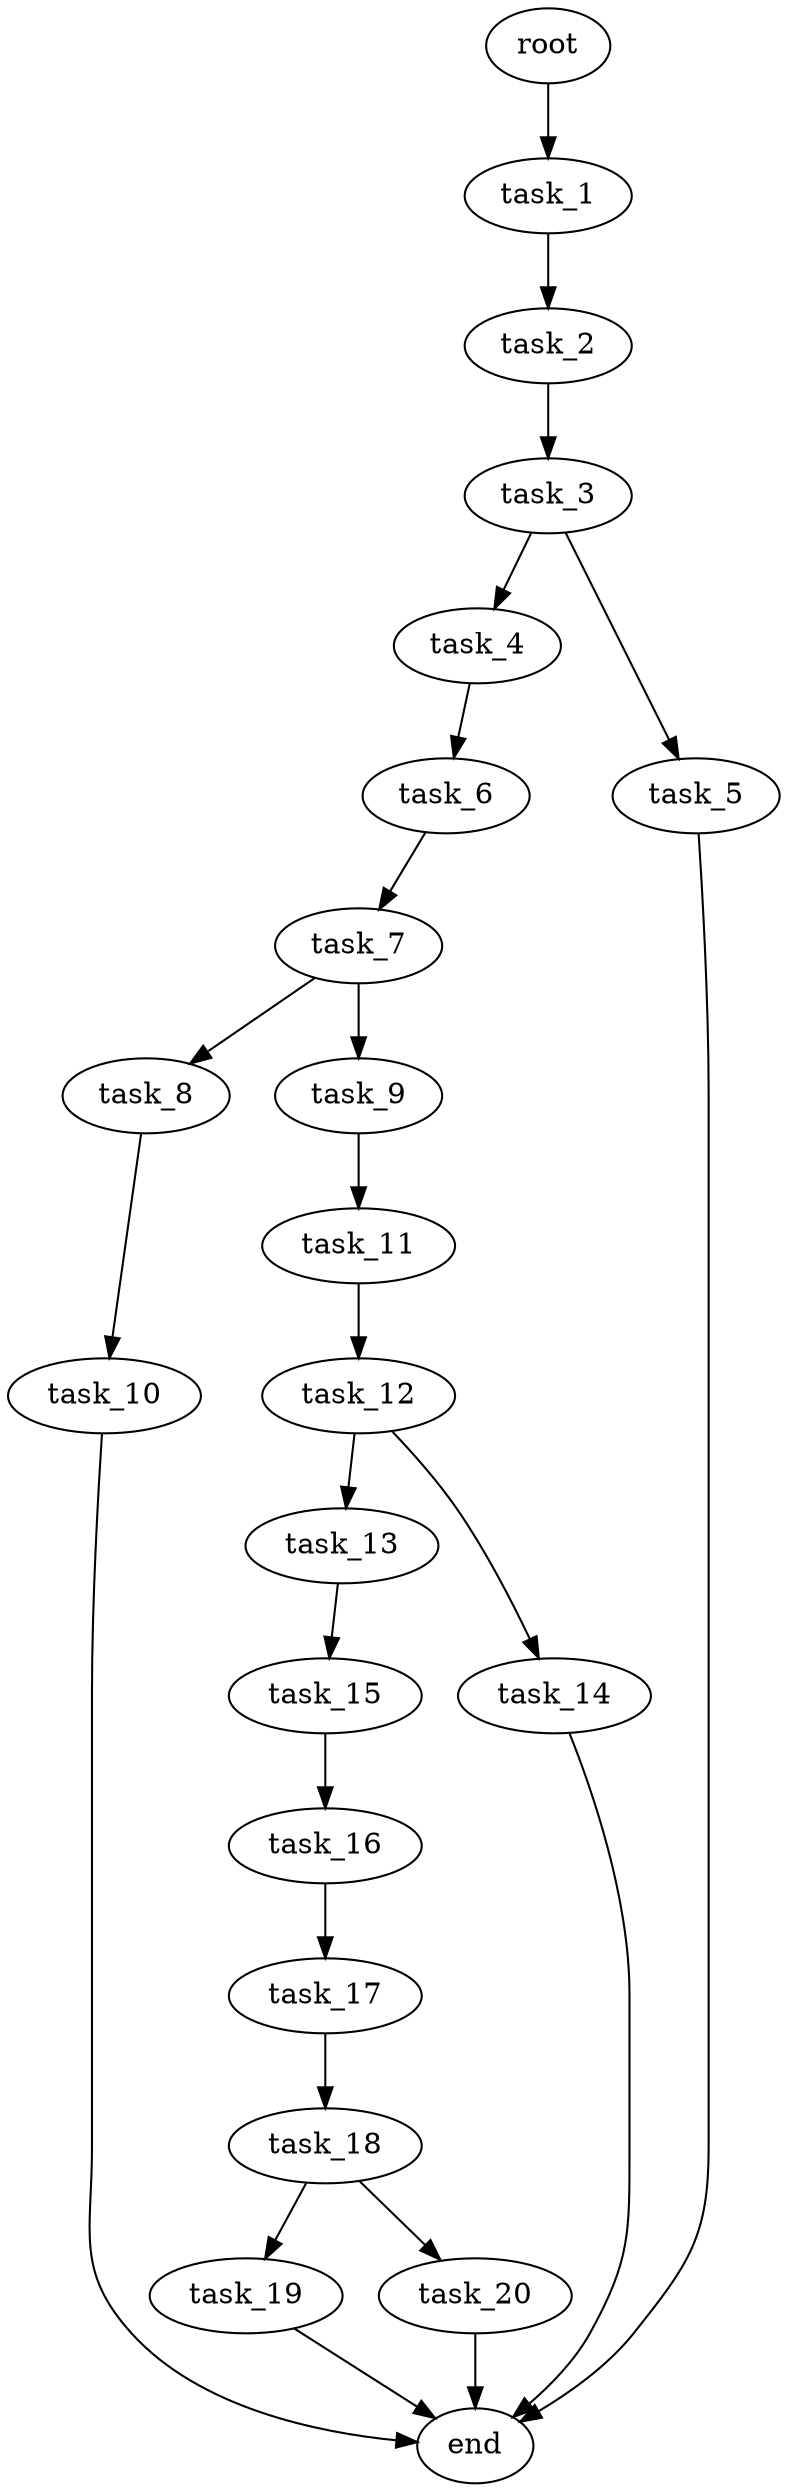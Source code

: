 digraph G {
  root [size="0.000000e+00"];
  task_1 [size="7.564675e+09"];
  task_2 [size="6.254462e+09"];
  task_3 [size="7.600145e+09"];
  task_4 [size="2.036379e+09"];
  task_5 [size="5.492647e+09"];
  task_6 [size="9.276800e+09"];
  task_7 [size="4.381723e+09"];
  task_8 [size="6.982802e+09"];
  task_9 [size="1.215139e+09"];
  task_10 [size="9.731495e+09"];
  task_11 [size="6.089108e+09"];
  task_12 [size="2.393735e+09"];
  task_13 [size="1.584623e+09"];
  task_14 [size="5.508839e+09"];
  task_15 [size="5.522962e+09"];
  task_16 [size="9.329988e+08"];
  task_17 [size="9.922579e+09"];
  task_18 [size="9.129386e+09"];
  task_19 [size="4.615017e+09"];
  task_20 [size="1.175544e+09"];
  end [size="0.000000e+00"];

  root -> task_1 [size="1.000000e-12"];
  task_1 -> task_2 [size="6.254462e+08"];
  task_2 -> task_3 [size="7.600145e+08"];
  task_3 -> task_4 [size="2.036379e+08"];
  task_3 -> task_5 [size="5.492647e+08"];
  task_4 -> task_6 [size="9.276800e+08"];
  task_5 -> end [size="1.000000e-12"];
  task_6 -> task_7 [size="4.381723e+08"];
  task_7 -> task_8 [size="6.982802e+08"];
  task_7 -> task_9 [size="1.215139e+08"];
  task_8 -> task_10 [size="9.731495e+08"];
  task_9 -> task_11 [size="6.089108e+08"];
  task_10 -> end [size="1.000000e-12"];
  task_11 -> task_12 [size="2.393735e+08"];
  task_12 -> task_13 [size="1.584623e+08"];
  task_12 -> task_14 [size="5.508839e+08"];
  task_13 -> task_15 [size="5.522962e+08"];
  task_14 -> end [size="1.000000e-12"];
  task_15 -> task_16 [size="9.329988e+07"];
  task_16 -> task_17 [size="9.922579e+08"];
  task_17 -> task_18 [size="9.129386e+08"];
  task_18 -> task_19 [size="4.615017e+08"];
  task_18 -> task_20 [size="1.175544e+08"];
  task_19 -> end [size="1.000000e-12"];
  task_20 -> end [size="1.000000e-12"];
}
